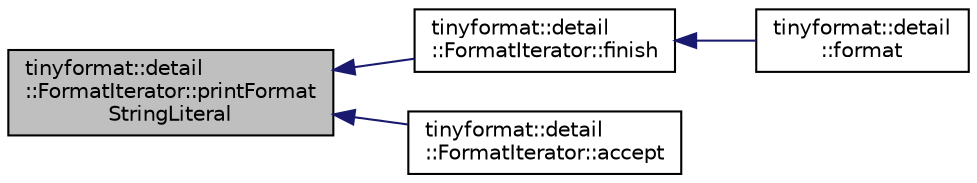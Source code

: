 digraph "tinyformat::detail::FormatIterator::printFormatStringLiteral"
{
  edge [fontname="Helvetica",fontsize="10",labelfontname="Helvetica",labelfontsize="10"];
  node [fontname="Helvetica",fontsize="10",shape=record];
  rankdir="LR";
  Node30 [label="tinyformat::detail\l::FormatIterator::printFormat\lStringLiteral",height=0.2,width=0.4,color="black", fillcolor="grey75", style="filled", fontcolor="black"];
  Node30 -> Node31 [dir="back",color="midnightblue",fontsize="10",style="solid",fontname="Helvetica"];
  Node31 [label="tinyformat::detail\l::FormatIterator::finish",height=0.2,width=0.4,color="black", fillcolor="white", style="filled",URL="$classtinyformat_1_1detail_1_1_format_iterator.html#a46377a804f72dbad1e508d2fbaa18ce9"];
  Node31 -> Node32 [dir="back",color="midnightblue",fontsize="10",style="solid",fontname="Helvetica"];
  Node32 [label="tinyformat::detail\l::format",height=0.2,width=0.4,color="black", fillcolor="white", style="filled",URL="$namespacetinyformat_1_1detail.html#aa4b0590b3e34562c2d252a2086cec7ba"];
  Node30 -> Node33 [dir="back",color="midnightblue",fontsize="10",style="solid",fontname="Helvetica"];
  Node33 [label="tinyformat::detail\l::FormatIterator::accept",height=0.2,width=0.4,color="black", fillcolor="white", style="filled",URL="$classtinyformat_1_1detail_1_1_format_iterator.html#a914be2066071c01cac4c2ea867c9d89a"];
}

